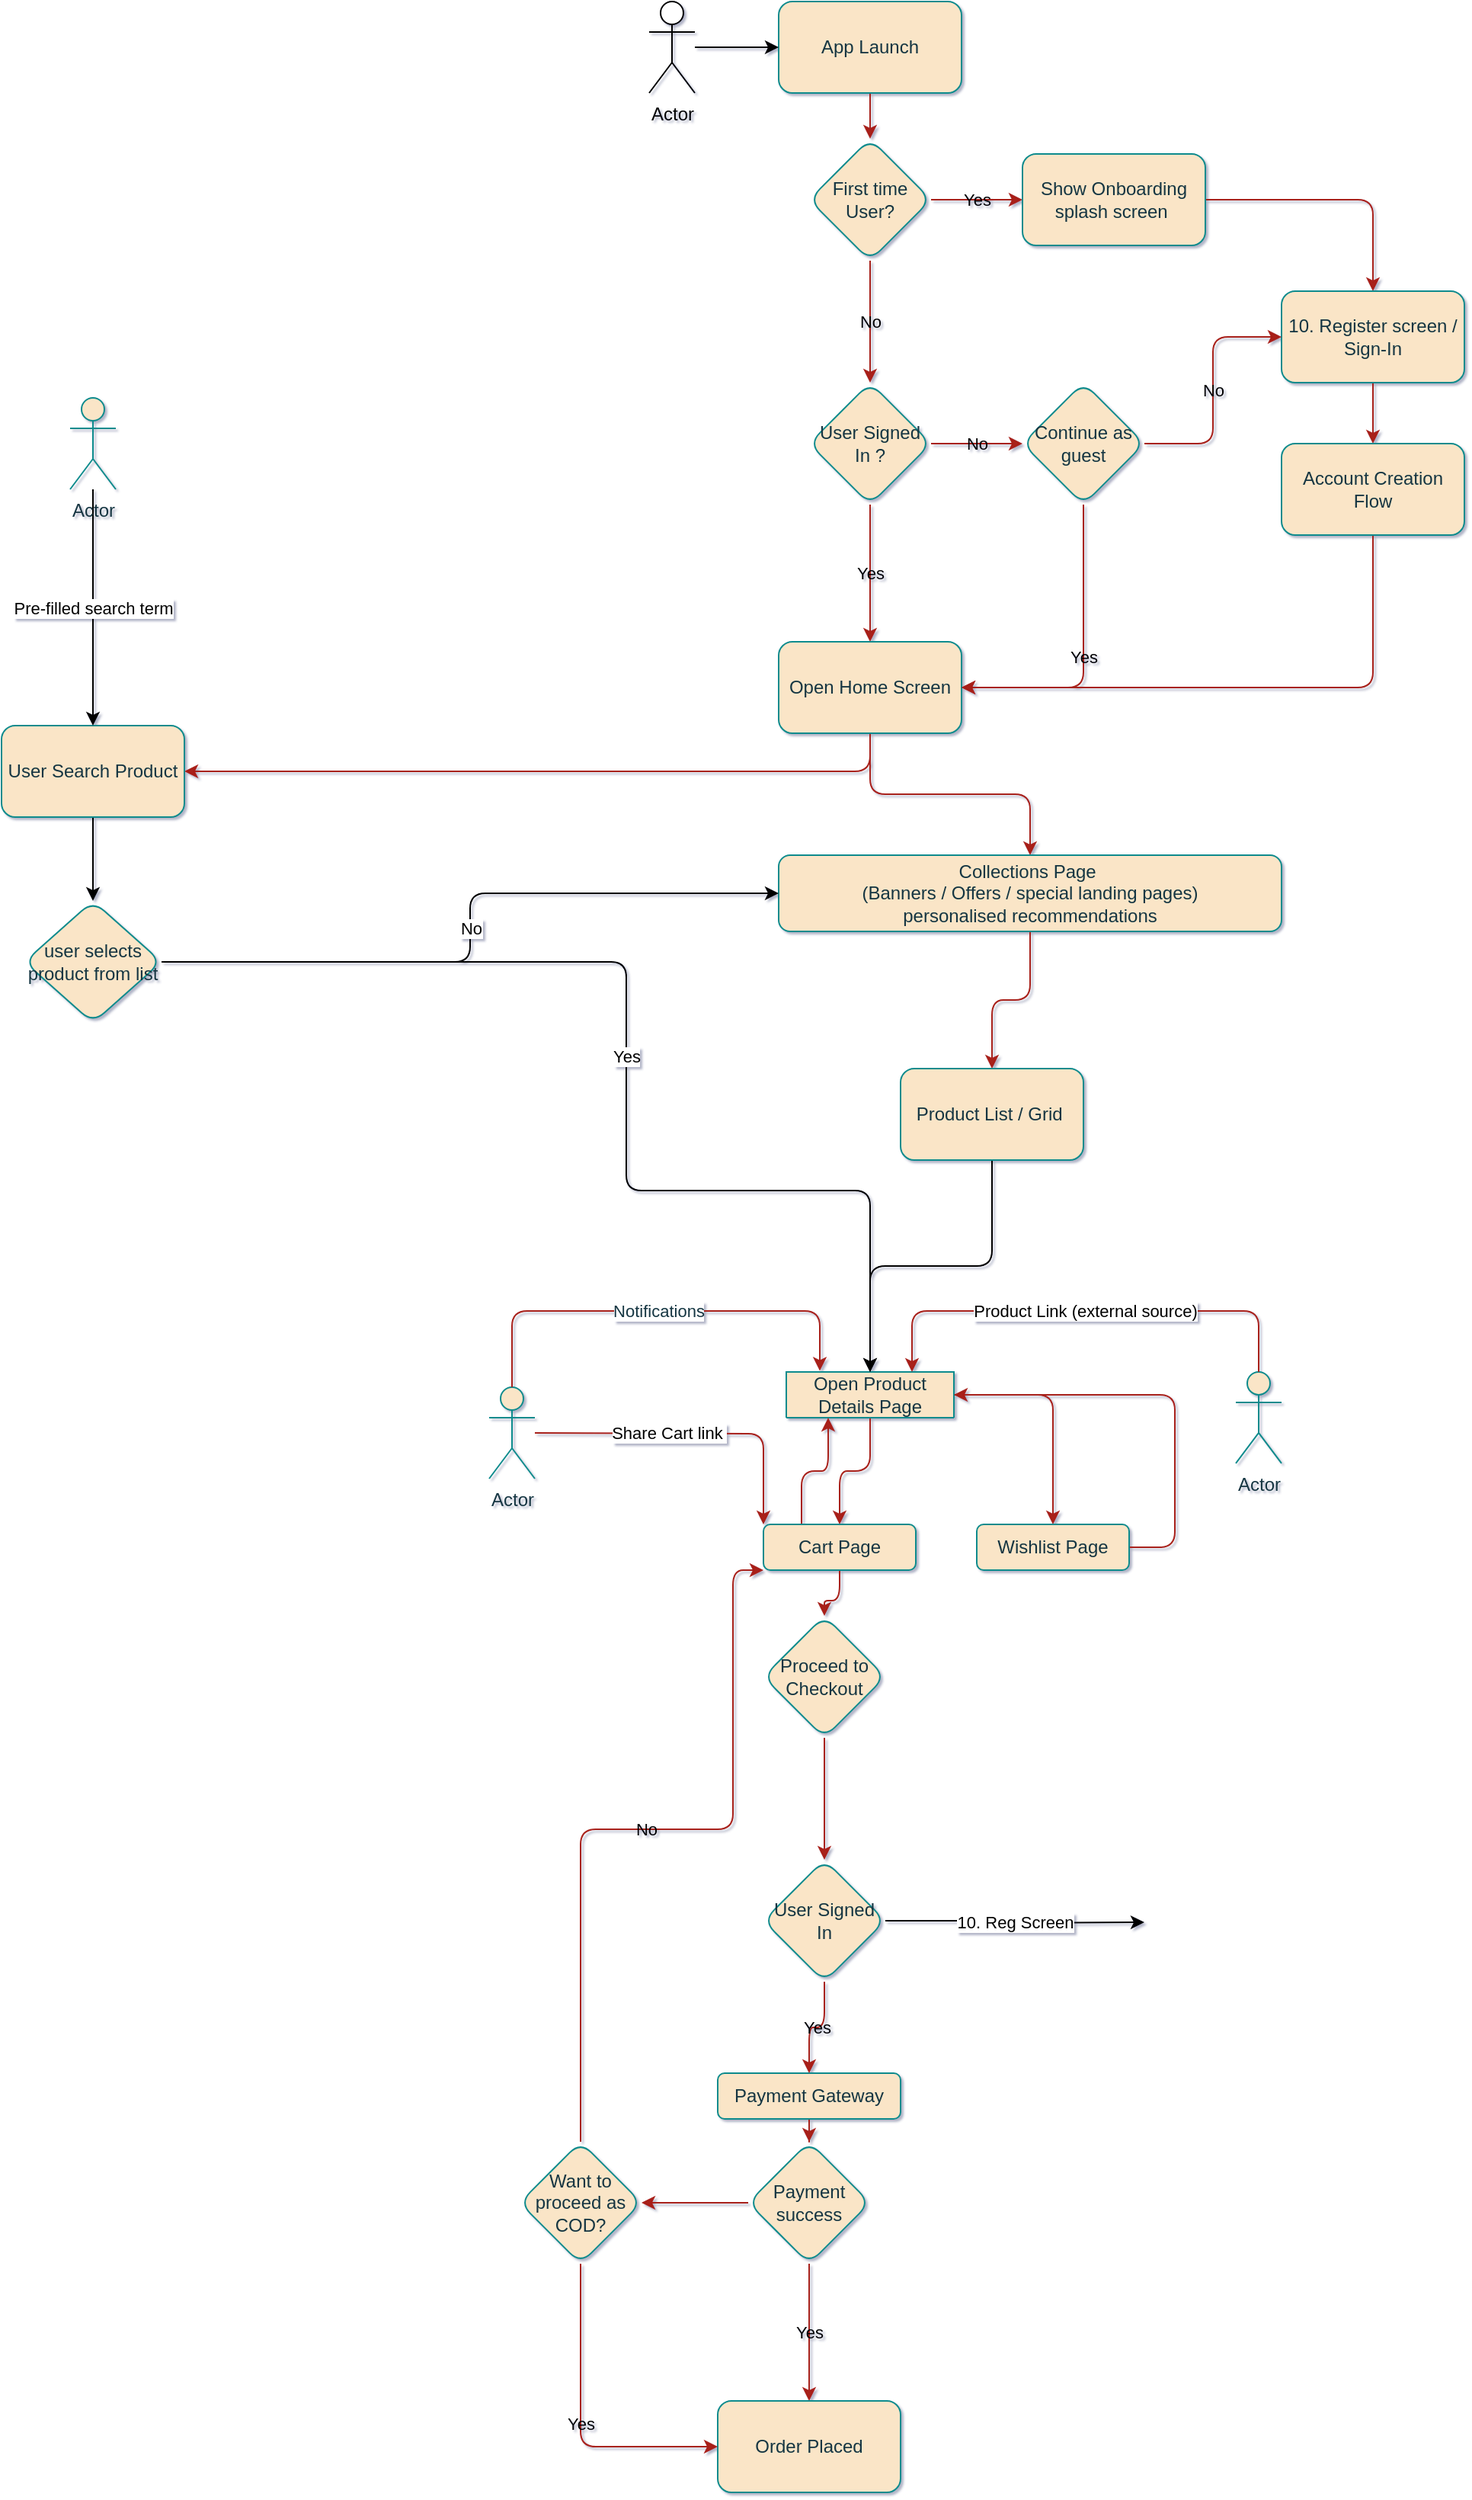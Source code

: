 <mxfile version="26.2.5" pages="2">
  <diagram name="Customer Experience Flow" id="9g3b7g8T8bf7-M8XHFPc">
    <mxGraphModel dx="2486" dy="752" grid="1" gridSize="10" guides="1" tooltips="1" connect="1" arrows="1" fold="1" page="1" pageScale="1" pageWidth="827" pageHeight="1169" background="none" math="0" shadow="1">
      <root>
        <mxCell id="0" />
        <mxCell id="1" parent="0" />
        <mxCell id="pwAhBjS30zTLEMDWYvbB-5" value="" style="edgeStyle=orthogonalEdgeStyle;rounded=1;orthogonalLoop=1;jettySize=auto;html=1;labelBackgroundColor=none;strokeColor=#A8201A;fontColor=default;shadow=0;backgroundOutline=0;" parent="1" source="pwAhBjS30zTLEMDWYvbB-2" target="pwAhBjS30zTLEMDWYvbB-4" edge="1">
          <mxGeometry relative="1" as="geometry" />
        </mxCell>
        <mxCell id="pwAhBjS30zTLEMDWYvbB-2" value="App Launch" style="rounded=1;whiteSpace=wrap;html=1;labelBackgroundColor=none;fillColor=#FAE5C7;strokeColor=#0F8B8D;fontColor=#143642;shadow=0;backgroundOutline=0;" parent="1" vertex="1">
          <mxGeometry x="200" y="50" width="120" height="60" as="geometry" />
        </mxCell>
        <mxCell id="pwAhBjS30zTLEMDWYvbB-7" value="Yes" style="edgeStyle=orthogonalEdgeStyle;rounded=1;orthogonalLoop=1;jettySize=auto;html=1;labelBackgroundColor=none;strokeColor=#A8201A;fontColor=default;shadow=0;backgroundOutline=0;" parent="1" source="pwAhBjS30zTLEMDWYvbB-4" target="pwAhBjS30zTLEMDWYvbB-6" edge="1">
          <mxGeometry relative="1" as="geometry" />
        </mxCell>
        <mxCell id="pwAhBjS30zTLEMDWYvbB-16" value="No" style="edgeStyle=orthogonalEdgeStyle;rounded=1;orthogonalLoop=1;jettySize=auto;html=1;entryX=0.5;entryY=0;entryDx=0;entryDy=0;labelBackgroundColor=none;strokeColor=#A8201A;fontColor=default;shadow=0;backgroundOutline=0;" parent="1" source="pwAhBjS30zTLEMDWYvbB-4" target="pwAhBjS30zTLEMDWYvbB-15" edge="1">
          <mxGeometry relative="1" as="geometry" />
        </mxCell>
        <mxCell id="pwAhBjS30zTLEMDWYvbB-4" value="First time User?" style="rhombus;whiteSpace=wrap;html=1;rounded=1;labelBackgroundColor=none;fillColor=#FAE5C7;strokeColor=#0F8B8D;fontColor=#143642;shadow=0;backgroundOutline=0;" parent="1" vertex="1">
          <mxGeometry x="220" y="140" width="80" height="80" as="geometry" />
        </mxCell>
        <mxCell id="pwAhBjS30zTLEMDWYvbB-9" value="" style="edgeStyle=orthogonalEdgeStyle;rounded=1;orthogonalLoop=1;jettySize=auto;html=1;labelBackgroundColor=none;strokeColor=#A8201A;fontColor=default;shadow=0;backgroundOutline=0;" parent="1" source="pwAhBjS30zTLEMDWYvbB-6" target="pwAhBjS30zTLEMDWYvbB-8" edge="1">
          <mxGeometry relative="1" as="geometry" />
        </mxCell>
        <mxCell id="pwAhBjS30zTLEMDWYvbB-6" value="Show Onboarding splash screen&amp;nbsp;" style="whiteSpace=wrap;html=1;rounded=1;labelBackgroundColor=none;fillColor=#FAE5C7;strokeColor=#0F8B8D;fontColor=#143642;shadow=0;backgroundOutline=0;" parent="1" vertex="1">
          <mxGeometry x="360" y="150" width="120" height="60" as="geometry" />
        </mxCell>
        <mxCell id="pwAhBjS30zTLEMDWYvbB-23" style="edgeStyle=orthogonalEdgeStyle;rounded=1;orthogonalLoop=1;jettySize=auto;html=1;labelBackgroundColor=none;strokeColor=#A8201A;fontColor=default;shadow=0;backgroundOutline=0;" parent="1" source="pwAhBjS30zTLEMDWYvbB-8" target="pwAhBjS30zTLEMDWYvbB-20" edge="1">
          <mxGeometry relative="1" as="geometry" />
        </mxCell>
        <mxCell id="pwAhBjS30zTLEMDWYvbB-8" value="10. Register screen / Sign-In" style="whiteSpace=wrap;html=1;rounded=1;labelBackgroundColor=none;fillColor=#FAE5C7;strokeColor=#0F8B8D;fontColor=#143642;shadow=0;backgroundOutline=0;" parent="1" vertex="1">
          <mxGeometry x="530" y="240" width="120" height="60" as="geometry" />
        </mxCell>
        <mxCell id="pwAhBjS30zTLEMDWYvbB-18" value="Yes" style="edgeStyle=orthogonalEdgeStyle;rounded=1;orthogonalLoop=1;jettySize=auto;html=1;labelBackgroundColor=none;strokeColor=#A8201A;fontColor=default;shadow=0;backgroundOutline=0;" parent="1" source="pwAhBjS30zTLEMDWYvbB-15" target="pwAhBjS30zTLEMDWYvbB-17" edge="1">
          <mxGeometry relative="1" as="geometry" />
        </mxCell>
        <mxCell id="pwAhBjS30zTLEMDWYvbB-73" value="No" style="edgeStyle=orthogonalEdgeStyle;rounded=1;orthogonalLoop=1;jettySize=auto;html=1;labelBackgroundColor=none;strokeColor=#A8201A;fontColor=default;shadow=0;backgroundOutline=0;" parent="1" source="pwAhBjS30zTLEMDWYvbB-15" target="pwAhBjS30zTLEMDWYvbB-72" edge="1">
          <mxGeometry relative="1" as="geometry" />
        </mxCell>
        <mxCell id="pwAhBjS30zTLEMDWYvbB-15" value="User Signed In ?" style="rhombus;whiteSpace=wrap;html=1;rounded=1;labelBackgroundColor=none;fillColor=#FAE5C7;strokeColor=#0F8B8D;fontColor=#143642;shadow=0;backgroundOutline=0;" parent="1" vertex="1">
          <mxGeometry x="220" y="300" width="80" height="80" as="geometry" />
        </mxCell>
        <mxCell id="pwAhBjS30zTLEMDWYvbB-27" value="" style="edgeStyle=orthogonalEdgeStyle;rounded=1;orthogonalLoop=1;jettySize=auto;html=1;exitX=0.5;exitY=1;exitDx=0;exitDy=0;labelBackgroundColor=none;strokeColor=#A8201A;fontColor=default;shadow=0;backgroundOutline=0;" parent="1" source="pwAhBjS30zTLEMDWYvbB-17" target="pwAhBjS30zTLEMDWYvbB-26" edge="1">
          <mxGeometry relative="1" as="geometry" />
        </mxCell>
        <mxCell id="pwAhBjS30zTLEMDWYvbB-29" value="" style="edgeStyle=orthogonalEdgeStyle;rounded=1;orthogonalLoop=1;jettySize=auto;html=1;labelBackgroundColor=none;strokeColor=#A8201A;fontColor=default;shadow=0;backgroundOutline=0;" parent="1" source="pwAhBjS30zTLEMDWYvbB-17" target="pwAhBjS30zTLEMDWYvbB-28" edge="1">
          <mxGeometry relative="1" as="geometry" />
        </mxCell>
        <mxCell id="pwAhBjS30zTLEMDWYvbB-17" value="Open Home Screen" style="rounded=1;whiteSpace=wrap;html=1;labelBackgroundColor=none;fillColor=#FAE5C7;strokeColor=#0F8B8D;fontColor=#143642;shadow=0;backgroundOutline=0;" parent="1" vertex="1">
          <mxGeometry x="200" y="470" width="120" height="60" as="geometry" />
        </mxCell>
        <mxCell id="pwAhBjS30zTLEMDWYvbB-22" value="" style="edgeStyle=orthogonalEdgeStyle;rounded=1;orthogonalLoop=1;jettySize=auto;html=1;entryX=1;entryY=0.5;entryDx=0;entryDy=0;exitX=0.5;exitY=1;exitDx=0;exitDy=0;labelBackgroundColor=none;strokeColor=#A8201A;fontColor=default;shadow=0;backgroundOutline=0;" parent="1" source="pwAhBjS30zTLEMDWYvbB-20" target="pwAhBjS30zTLEMDWYvbB-17" edge="1">
          <mxGeometry relative="1" as="geometry">
            <Array as="points">
              <mxPoint x="590" y="500" />
            </Array>
          </mxGeometry>
        </mxCell>
        <mxCell id="pwAhBjS30zTLEMDWYvbB-20" value="Account Creation Flow" style="whiteSpace=wrap;html=1;rounded=1;labelBackgroundColor=none;fillColor=#FAE5C7;strokeColor=#0F8B8D;fontColor=#143642;shadow=0;backgroundOutline=0;" parent="1" vertex="1">
          <mxGeometry x="530" y="340" width="120" height="60" as="geometry" />
        </mxCell>
        <mxCell id="xbocJkPdie3QbR9lWiXt-19" value="" style="edgeStyle=orthogonalEdgeStyle;rounded=1;orthogonalLoop=1;jettySize=auto;html=1;" parent="1" source="pwAhBjS30zTLEMDWYvbB-26" target="xbocJkPdie3QbR9lWiXt-18" edge="1">
          <mxGeometry relative="1" as="geometry" />
        </mxCell>
        <mxCell id="pwAhBjS30zTLEMDWYvbB-26" value="User Search Product" style="whiteSpace=wrap;html=1;rounded=1;labelBackgroundColor=none;fillColor=#FAE5C7;strokeColor=#0F8B8D;fontColor=#143642;shadow=0;backgroundOutline=0;" parent="1" vertex="1">
          <mxGeometry x="-310" y="525" width="120" height="60" as="geometry" />
        </mxCell>
        <mxCell id="pwAhBjS30zTLEMDWYvbB-40" style="edgeStyle=orthogonalEdgeStyle;rounded=1;orthogonalLoop=1;jettySize=auto;html=1;labelBackgroundColor=none;strokeColor=#A8201A;fontColor=default;shadow=0;backgroundOutline=0;" parent="1" source="pwAhBjS30zTLEMDWYvbB-28" target="xbocJkPdie3QbR9lWiXt-16" edge="1">
          <mxGeometry relative="1" as="geometry">
            <mxPoint x="260" y="730.0" as="targetPoint" />
          </mxGeometry>
        </mxCell>
        <mxCell id="pwAhBjS30zTLEMDWYvbB-28" value="Collections Page&amp;nbsp;&lt;div&gt;&lt;span style=&quot;background-color: transparent; color: light-dark(rgb(20, 54, 66), rgb(173, 202, 213));&quot;&gt;(Banners / Offers / special landing pages)&lt;/span&gt;&lt;/div&gt;&lt;div&gt;&lt;span style=&quot;background-color: transparent; color: light-dark(rgb(20, 54, 66), rgb(173, 202, 213));&quot;&gt;personalised recommendations&lt;/span&gt;&lt;/div&gt;" style="whiteSpace=wrap;html=1;rounded=1;labelBackgroundColor=none;fillColor=#FAE5C7;strokeColor=#0F8B8D;fontColor=#143642;shadow=0;backgroundOutline=0;" parent="1" vertex="1">
          <mxGeometry x="200" y="610" width="330" height="50" as="geometry" />
        </mxCell>
        <mxCell id="pwAhBjS30zTLEMDWYvbB-53" value="" style="edgeStyle=orthogonalEdgeStyle;rounded=1;orthogonalLoop=1;jettySize=auto;html=1;labelBackgroundColor=none;strokeColor=#A8201A;fontColor=default;shadow=0;backgroundOutline=0;" parent="1" source="pwAhBjS30zTLEMDWYvbB-41" target="pwAhBjS30zTLEMDWYvbB-52" edge="1">
          <mxGeometry relative="1" as="geometry" />
        </mxCell>
        <mxCell id="pwAhBjS30zTLEMDWYvbB-55" value="" style="edgeStyle=orthogonalEdgeStyle;rounded=1;orthogonalLoop=1;jettySize=auto;html=1;labelBackgroundColor=none;strokeColor=#A8201A;fontColor=default;shadow=0;backgroundOutline=0;" parent="1" source="pwAhBjS30zTLEMDWYvbB-41" target="pwAhBjS30zTLEMDWYvbB-54" edge="1">
          <mxGeometry relative="1" as="geometry" />
        </mxCell>
        <mxCell id="pwAhBjS30zTLEMDWYvbB-41" value="Open Product Details Page" style="swimlane;fontStyle=0;childLayout=stackLayout;horizontal=1;startSize=30;horizontalStack=0;resizeParent=1;resizeParentMax=0;resizeLast=0;collapsible=1;marginBottom=0;whiteSpace=wrap;html=1;labelBackgroundColor=none;fillColor=#FAE5C7;strokeColor=#0F8B8D;fontColor=#143642;rounded=1;shadow=0;backgroundOutline=0;" parent="1" vertex="1" collapsed="1">
          <mxGeometry x="205" y="949" width="110" height="30" as="geometry">
            <mxRectangle x="205" y="770" width="140" height="210" as="alternateBounds" />
          </mxGeometry>
        </mxCell>
        <mxCell id="pwAhBjS30zTLEMDWYvbB-42" value="Title" style="text;strokeColor=none;fillColor=none;align=left;verticalAlign=middle;spacingLeft=4;spacingRight=4;overflow=hidden;points=[[0,0.5],[1,0.5]];portConstraint=eastwest;rotatable=0;whiteSpace=wrap;html=1;labelBackgroundColor=none;fontColor=#143642;rounded=1;" parent="pwAhBjS30zTLEMDWYvbB-41" vertex="1">
          <mxGeometry y="30" width="140" height="30" as="geometry" />
        </mxCell>
        <mxCell id="pwAhBjS30zTLEMDWYvbB-43" value="Description" style="text;strokeColor=none;fillColor=none;align=left;verticalAlign=middle;spacingLeft=4;spacingRight=4;overflow=hidden;points=[[0,0.5],[1,0.5]];portConstraint=eastwest;rotatable=0;whiteSpace=wrap;html=1;labelBackgroundColor=none;fontColor=#143642;rounded=1;" parent="pwAhBjS30zTLEMDWYvbB-41" vertex="1">
          <mxGeometry y="60" width="140" height="30" as="geometry" />
        </mxCell>
        <mxCell id="pwAhBjS30zTLEMDWYvbB-44" value="Price" style="text;strokeColor=none;fillColor=none;align=left;verticalAlign=middle;spacingLeft=4;spacingRight=4;overflow=hidden;points=[[0,0.5],[1,0.5]];portConstraint=eastwest;rotatable=0;whiteSpace=wrap;html=1;labelBackgroundColor=none;fontColor=#143642;rounded=1;" parent="pwAhBjS30zTLEMDWYvbB-41" vertex="1">
          <mxGeometry y="90" width="140" height="30" as="geometry" />
        </mxCell>
        <mxCell id="pwAhBjS30zTLEMDWYvbB-51" value="Add to Cart" style="text;strokeColor=none;fillColor=none;align=left;verticalAlign=middle;spacingLeft=4;spacingRight=4;overflow=hidden;points=[[0,0.5],[1,0.5]];portConstraint=eastwest;rotatable=0;whiteSpace=wrap;html=1;labelBackgroundColor=none;fontColor=#143642;rounded=1;" parent="pwAhBjS30zTLEMDWYvbB-41" vertex="1">
          <mxGeometry y="120" width="140" height="30" as="geometry" />
        </mxCell>
        <mxCell id="pwAhBjS30zTLEMDWYvbB-50" value="Buy Now" style="text;strokeColor=none;fillColor=none;align=left;verticalAlign=middle;spacingLeft=4;spacingRight=4;overflow=hidden;points=[[0,0.5],[1,0.5]];portConstraint=eastwest;rotatable=0;whiteSpace=wrap;html=1;labelBackgroundColor=none;fontColor=#143642;rounded=1;" parent="pwAhBjS30zTLEMDWYvbB-41" vertex="1">
          <mxGeometry y="150" width="140" height="30" as="geometry" />
        </mxCell>
        <mxCell id="pwAhBjS30zTLEMDWYvbB-49" value="Similar Products" style="text;strokeColor=none;fillColor=none;align=left;verticalAlign=middle;spacingLeft=4;spacingRight=4;overflow=hidden;points=[[0,0.5],[1,0.5]];portConstraint=eastwest;rotatable=0;whiteSpace=wrap;html=1;labelBackgroundColor=none;fontColor=#143642;rounded=1;" parent="pwAhBjS30zTLEMDWYvbB-41" vertex="1">
          <mxGeometry y="180" width="140" height="30" as="geometry" />
        </mxCell>
        <mxCell id="pwAhBjS30zTLEMDWYvbB-57" value="" style="edgeStyle=orthogonalEdgeStyle;rounded=1;orthogonalLoop=1;jettySize=auto;html=1;labelBackgroundColor=none;strokeColor=#A8201A;fontColor=default;shadow=0;backgroundOutline=0;" parent="1" source="pwAhBjS30zTLEMDWYvbB-52" target="pwAhBjS30zTLEMDWYvbB-56" edge="1">
          <mxGeometry relative="1" as="geometry" />
        </mxCell>
        <mxCell id="xbocJkPdie3QbR9lWiXt-6" style="edgeStyle=orthogonalEdgeStyle;rounded=1;orthogonalLoop=1;jettySize=auto;html=1;exitX=0.25;exitY=0;exitDx=0;exitDy=0;entryX=0.25;entryY=1;entryDx=0;entryDy=0;strokeColor=#A8201A;fontColor=#143642;fillColor=#FAE5C7;shadow=0;backgroundOutline=0;" parent="1" source="pwAhBjS30zTLEMDWYvbB-52" target="pwAhBjS30zTLEMDWYvbB-41" edge="1">
          <mxGeometry relative="1" as="geometry" />
        </mxCell>
        <mxCell id="pwAhBjS30zTLEMDWYvbB-52" value="Cart Page" style="whiteSpace=wrap;html=1;fontStyle=0;startSize=30;labelBackgroundColor=none;fillColor=#FAE5C7;strokeColor=#0F8B8D;fontColor=#143642;rounded=1;shadow=0;backgroundOutline=0;" parent="1" vertex="1">
          <mxGeometry x="190" y="1049" width="100" height="30" as="geometry" />
        </mxCell>
        <mxCell id="xbocJkPdie3QbR9lWiXt-5" style="edgeStyle=orthogonalEdgeStyle;rounded=1;orthogonalLoop=1;jettySize=auto;html=1;entryX=1;entryY=0.5;entryDx=0;entryDy=0;strokeColor=#A8201A;fontColor=#143642;fillColor=#FAE5C7;shadow=0;backgroundOutline=0;" parent="1" source="pwAhBjS30zTLEMDWYvbB-54" target="pwAhBjS30zTLEMDWYvbB-41" edge="1">
          <mxGeometry relative="1" as="geometry">
            <Array as="points">
              <mxPoint x="460" y="1064" />
              <mxPoint x="460" y="964" />
            </Array>
          </mxGeometry>
        </mxCell>
        <mxCell id="pwAhBjS30zTLEMDWYvbB-54" value="Wishlist Page" style="whiteSpace=wrap;html=1;fontStyle=0;startSize=30;labelBackgroundColor=none;fillColor=#FAE5C7;strokeColor=#0F8B8D;fontColor=#143642;rounded=1;shadow=0;backgroundOutline=0;" parent="1" vertex="1">
          <mxGeometry x="330" y="1049" width="100" height="30" as="geometry" />
        </mxCell>
        <mxCell id="pwAhBjS30zTLEMDWYvbB-77" value="" style="edgeStyle=orthogonalEdgeStyle;rounded=1;orthogonalLoop=1;jettySize=auto;html=1;labelBackgroundColor=none;strokeColor=#A8201A;fontColor=default;shadow=0;backgroundOutline=0;" parent="1" source="pwAhBjS30zTLEMDWYvbB-56" target="pwAhBjS30zTLEMDWYvbB-76" edge="1">
          <mxGeometry relative="1" as="geometry" />
        </mxCell>
        <mxCell id="pwAhBjS30zTLEMDWYvbB-56" value="Proceed to Checkout" style="rhombus;whiteSpace=wrap;html=1;fontStyle=0;startSize=30;labelBackgroundColor=none;fillColor=#FAE5C7;strokeColor=#0F8B8D;fontColor=#143642;rounded=1;shadow=0;backgroundOutline=0;" parent="1" vertex="1">
          <mxGeometry x="190" y="1109" width="80" height="80" as="geometry" />
        </mxCell>
        <mxCell id="pwAhBjS30zTLEMDWYvbB-65" value="" style="edgeStyle=orthogonalEdgeStyle;rounded=1;orthogonalLoop=1;jettySize=auto;html=1;labelBackgroundColor=none;strokeColor=#A8201A;fontColor=default;shadow=0;backgroundOutline=0;" parent="1" source="pwAhBjS30zTLEMDWYvbB-60" target="pwAhBjS30zTLEMDWYvbB-64" edge="1">
          <mxGeometry relative="1" as="geometry" />
        </mxCell>
        <mxCell id="pwAhBjS30zTLEMDWYvbB-60" value="Payment Gateway" style="whiteSpace=wrap;html=1;fontStyle=0;startSize=30;labelBackgroundColor=none;fillColor=#FAE5C7;strokeColor=#0F8B8D;fontColor=#143642;rounded=1;shadow=0;backgroundOutline=0;" parent="1" vertex="1">
          <mxGeometry x="160" y="1409" width="120" height="30" as="geometry" />
        </mxCell>
        <mxCell id="pwAhBjS30zTLEMDWYvbB-67" value="Yes" style="edgeStyle=orthogonalEdgeStyle;rounded=1;orthogonalLoop=1;jettySize=auto;html=1;labelBackgroundColor=none;strokeColor=#A8201A;fontColor=default;shadow=0;backgroundOutline=0;" parent="1" source="pwAhBjS30zTLEMDWYvbB-64" target="pwAhBjS30zTLEMDWYvbB-66" edge="1">
          <mxGeometry relative="1" as="geometry" />
        </mxCell>
        <mxCell id="pwAhBjS30zTLEMDWYvbB-69" value="" style="edgeStyle=orthogonalEdgeStyle;rounded=1;orthogonalLoop=1;jettySize=auto;html=1;labelBackgroundColor=none;strokeColor=#A8201A;fontColor=default;shadow=0;backgroundOutline=0;" parent="1" source="pwAhBjS30zTLEMDWYvbB-64" target="pwAhBjS30zTLEMDWYvbB-68" edge="1">
          <mxGeometry relative="1" as="geometry" />
        </mxCell>
        <mxCell id="pwAhBjS30zTLEMDWYvbB-64" value="Payment success" style="rhombus;whiteSpace=wrap;html=1;fontStyle=0;startSize=30;labelBackgroundColor=none;fillColor=#FAE5C7;strokeColor=#0F8B8D;fontColor=#143642;rounded=1;shadow=0;backgroundOutline=0;" parent="1" vertex="1">
          <mxGeometry x="180" y="1454" width="80" height="80" as="geometry" />
        </mxCell>
        <mxCell id="pwAhBjS30zTLEMDWYvbB-66" value="Order Placed" style="rounded=1;whiteSpace=wrap;html=1;fontStyle=0;startSize=30;labelBackgroundColor=none;fillColor=#FAE5C7;strokeColor=#0F8B8D;fontColor=#143642;shadow=0;backgroundOutline=0;" parent="1" vertex="1">
          <mxGeometry x="160" y="1624" width="120" height="60" as="geometry" />
        </mxCell>
        <mxCell id="pwAhBjS30zTLEMDWYvbB-70" value="Yes" style="edgeStyle=orthogonalEdgeStyle;rounded=1;orthogonalLoop=1;jettySize=auto;html=1;entryX=0;entryY=0.5;entryDx=0;entryDy=0;exitX=0.5;exitY=1;exitDx=0;exitDy=0;labelBackgroundColor=none;strokeColor=#A8201A;fontColor=default;shadow=0;backgroundOutline=0;" parent="1" source="pwAhBjS30zTLEMDWYvbB-68" target="pwAhBjS30zTLEMDWYvbB-66" edge="1">
          <mxGeometry relative="1" as="geometry">
            <Array as="points">
              <mxPoint x="70" y="1654" />
            </Array>
          </mxGeometry>
        </mxCell>
        <mxCell id="pwAhBjS30zTLEMDWYvbB-71" value="No" style="edgeStyle=orthogonalEdgeStyle;rounded=1;orthogonalLoop=1;jettySize=auto;html=1;labelBackgroundColor=none;strokeColor=#A8201A;fontColor=default;entryX=0;entryY=1;entryDx=0;entryDy=0;shadow=0;backgroundOutline=0;" parent="1" source="pwAhBjS30zTLEMDWYvbB-68" target="pwAhBjS30zTLEMDWYvbB-52" edge="1">
          <mxGeometry relative="1" as="geometry">
            <Array as="points">
              <mxPoint x="70" y="1249" />
              <mxPoint x="170" y="1249" />
            </Array>
            <mxPoint x="160" y="1064" as="targetPoint" />
          </mxGeometry>
        </mxCell>
        <mxCell id="pwAhBjS30zTLEMDWYvbB-68" value="Want to proceed as COD?" style="rhombus;whiteSpace=wrap;html=1;fontStyle=0;startSize=30;labelBackgroundColor=none;fillColor=#FAE5C7;strokeColor=#0F8B8D;fontColor=#143642;rounded=1;shadow=0;backgroundOutline=0;" parent="1" vertex="1">
          <mxGeometry x="30" y="1454" width="80" height="80" as="geometry" />
        </mxCell>
        <mxCell id="pwAhBjS30zTLEMDWYvbB-74" value="No" style="edgeStyle=orthogonalEdgeStyle;rounded=1;orthogonalLoop=1;jettySize=auto;html=1;entryX=0;entryY=0.5;entryDx=0;entryDy=0;labelBackgroundColor=none;strokeColor=#A8201A;fontColor=default;shadow=0;backgroundOutline=0;" parent="1" source="pwAhBjS30zTLEMDWYvbB-72" target="pwAhBjS30zTLEMDWYvbB-8" edge="1">
          <mxGeometry relative="1" as="geometry" />
        </mxCell>
        <mxCell id="pwAhBjS30zTLEMDWYvbB-75" value="Yes" style="edgeStyle=orthogonalEdgeStyle;rounded=1;orthogonalLoop=1;jettySize=auto;html=1;entryX=1;entryY=0.5;entryDx=0;entryDy=0;exitX=0.5;exitY=1;exitDx=0;exitDy=0;labelBackgroundColor=none;strokeColor=#A8201A;fontColor=default;shadow=0;backgroundOutline=0;" parent="1" source="pwAhBjS30zTLEMDWYvbB-72" target="pwAhBjS30zTLEMDWYvbB-17" edge="1">
          <mxGeometry relative="1" as="geometry" />
        </mxCell>
        <mxCell id="pwAhBjS30zTLEMDWYvbB-72" value="Continue as guest" style="rhombus;whiteSpace=wrap;html=1;rounded=1;labelBackgroundColor=none;fillColor=#FAE5C7;strokeColor=#0F8B8D;fontColor=#143642;shadow=0;backgroundOutline=0;" parent="1" vertex="1">
          <mxGeometry x="360" y="300" width="80" height="80" as="geometry" />
        </mxCell>
        <mxCell id="pwAhBjS30zTLEMDWYvbB-79" value="Yes" style="edgeStyle=orthogonalEdgeStyle;rounded=1;orthogonalLoop=1;jettySize=auto;html=1;entryX=0.5;entryY=0;entryDx=0;entryDy=0;labelBackgroundColor=none;strokeColor=#A8201A;fontColor=default;shadow=0;backgroundOutline=0;" parent="1" source="pwAhBjS30zTLEMDWYvbB-76" target="pwAhBjS30zTLEMDWYvbB-60" edge="1">
          <mxGeometry relative="1" as="geometry" />
        </mxCell>
        <mxCell id="W4F8q0zACmeG0Q7IX2Cj-1" value="10. Reg Screen" style="edgeStyle=orthogonalEdgeStyle;rounded=0;orthogonalLoop=1;jettySize=auto;html=1;" parent="1" source="pwAhBjS30zTLEMDWYvbB-76" edge="1">
          <mxGeometry relative="1" as="geometry">
            <mxPoint x="440" y="1310" as="targetPoint" />
          </mxGeometry>
        </mxCell>
        <mxCell id="pwAhBjS30zTLEMDWYvbB-76" value="User Signed In" style="rhombus;whiteSpace=wrap;html=1;fontStyle=0;startSize=30;labelBackgroundColor=none;fillColor=#FAE5C7;strokeColor=#0F8B8D;fontColor=#143642;rounded=1;shadow=0;backgroundOutline=0;" parent="1" vertex="1">
          <mxGeometry x="190" y="1269" width="80" height="80" as="geometry" />
        </mxCell>
        <mxCell id="xbocJkPdie3QbR9lWiXt-2" value="&lt;span&gt;Share Cart link&amp;nbsp;&lt;/span&gt;" style="edgeStyle=orthogonalEdgeStyle;rounded=1;orthogonalLoop=1;jettySize=auto;html=1;entryX=0;entryY=0;entryDx=0;entryDy=0;labelBackgroundColor=default;strokeColor=#A8201A;fontColor=default;shadow=0;backgroundOutline=0;" parent="1" target="pwAhBjS30zTLEMDWYvbB-52" edge="1">
          <mxGeometry x="-0.156" relative="1" as="geometry">
            <mxPoint x="40" y="989.037" as="sourcePoint" />
            <mxPoint as="offset" />
          </mxGeometry>
        </mxCell>
        <mxCell id="xbocJkPdie3QbR9lWiXt-7" value="Actor" style="shape=umlActor;verticalLabelPosition=bottom;verticalAlign=top;html=1;outlineConnect=0;labelBackgroundColor=none;fillColor=#FAE5C7;strokeColor=#0F8B8D;fontColor=#143642;rounded=1;shadow=0;backgroundOutline=0;" parent="1" vertex="1">
          <mxGeometry x="500" y="948.98" width="30" height="60" as="geometry" />
        </mxCell>
        <mxCell id="xbocJkPdie3QbR9lWiXt-8" value="Product Link (external source)" style="edgeStyle=orthogonalEdgeStyle;rounded=1;orthogonalLoop=1;jettySize=auto;html=1;entryX=0.75;entryY=0;entryDx=0;entryDy=0;labelBackgroundColor=default;strokeColor=#A8201A;fontColor=default;shadow=0;backgroundOutline=0;" parent="1" source="xbocJkPdie3QbR9lWiXt-7" target="pwAhBjS30zTLEMDWYvbB-41" edge="1">
          <mxGeometry relative="1" as="geometry">
            <mxPoint x="750" y="938.98" as="targetPoint" />
            <Array as="points">
              <mxPoint x="515" y="909" />
              <mxPoint x="287" y="909" />
            </Array>
          </mxGeometry>
        </mxCell>
        <mxCell id="xbocJkPdie3QbR9lWiXt-9" value="Actor" style="shape=umlActor;verticalLabelPosition=bottom;verticalAlign=top;html=1;outlineConnect=0;labelBackgroundColor=none;fillColor=#FAE5C7;strokeColor=#0F8B8D;fontColor=#143642;rounded=1;shadow=0;backgroundOutline=0;" parent="1" vertex="1">
          <mxGeometry x="10" y="959" width="30" height="60" as="geometry" />
        </mxCell>
        <mxCell id="xbocJkPdie3QbR9lWiXt-10" value="Notifications" style="edgeStyle=orthogonalEdgeStyle;rounded=1;orthogonalLoop=1;jettySize=auto;html=1;entryX=0.2;entryY=-0.026;entryDx=0;entryDy=0;entryPerimeter=0;strokeColor=#A8201A;fontColor=#143642;fillColor=#FAE5C7;shadow=0;backgroundOutline=0;" parent="1" source="xbocJkPdie3QbR9lWiXt-9" target="pwAhBjS30zTLEMDWYvbB-41" edge="1">
          <mxGeometry relative="1" as="geometry">
            <Array as="points">
              <mxPoint x="25" y="909" />
              <mxPoint x="227" y="909" />
            </Array>
          </mxGeometry>
        </mxCell>
        <mxCell id="xbocJkPdie3QbR9lWiXt-14" value="Pre-filled search term" style="edgeStyle=orthogonalEdgeStyle;rounded=1;orthogonalLoop=1;jettySize=auto;html=1;entryX=0.5;entryY=0;entryDx=0;entryDy=0;" parent="1" source="xbocJkPdie3QbR9lWiXt-11" target="pwAhBjS30zTLEMDWYvbB-26" edge="1">
          <mxGeometry relative="1" as="geometry">
            <Array as="points" />
            <mxPoint x="-250" y="460" as="sourcePoint" />
          </mxGeometry>
        </mxCell>
        <mxCell id="xbocJkPdie3QbR9lWiXt-11" value="Actor" style="shape=umlActor;verticalLabelPosition=bottom;verticalAlign=top;html=1;outlineConnect=0;labelBackgroundColor=none;fillColor=#FAE5C7;strokeColor=#0F8B8D;fontColor=#143642;rounded=1;shadow=0;backgroundOutline=0;" parent="1" vertex="1">
          <mxGeometry x="-265" y="310" width="30" height="60" as="geometry" />
        </mxCell>
        <mxCell id="xbocJkPdie3QbR9lWiXt-24" style="edgeStyle=orthogonalEdgeStyle;rounded=1;orthogonalLoop=1;jettySize=auto;html=1;" parent="1" source="xbocJkPdie3QbR9lWiXt-16" target="pwAhBjS30zTLEMDWYvbB-41" edge="1">
          <mxGeometry relative="1" as="geometry" />
        </mxCell>
        <mxCell id="xbocJkPdie3QbR9lWiXt-16" value="Product List / Grid&amp;nbsp;" style="whiteSpace=wrap;html=1;fillColor=#FAE5C7;strokeColor=#0F8B8D;fontColor=#143642;rounded=1;labelBackgroundColor=none;shadow=0;" parent="1" vertex="1">
          <mxGeometry x="280" y="750" width="120" height="60" as="geometry" />
        </mxCell>
        <mxCell id="xbocJkPdie3QbR9lWiXt-20" value="Yes" style="edgeStyle=orthogonalEdgeStyle;rounded=1;orthogonalLoop=1;jettySize=auto;html=1;entryX=0.5;entryY=0;entryDx=0;entryDy=0;" parent="1" source="xbocJkPdie3QbR9lWiXt-18" target="pwAhBjS30zTLEMDWYvbB-41" edge="1">
          <mxGeometry relative="1" as="geometry">
            <Array as="points">
              <mxPoint x="100" y="830" />
              <mxPoint x="260" y="830" />
            </Array>
          </mxGeometry>
        </mxCell>
        <mxCell id="xbocJkPdie3QbR9lWiXt-23" value="No" style="edgeStyle=orthogonalEdgeStyle;rounded=1;orthogonalLoop=1;jettySize=auto;html=1;entryX=0;entryY=0.5;entryDx=0;entryDy=0;" parent="1" source="xbocJkPdie3QbR9lWiXt-18" target="pwAhBjS30zTLEMDWYvbB-28" edge="1">
          <mxGeometry relative="1" as="geometry" />
        </mxCell>
        <mxCell id="xbocJkPdie3QbR9lWiXt-18" value="user selects product from list" style="rhombus;whiteSpace=wrap;html=1;fillColor=#FAE5C7;strokeColor=#0F8B8D;fontColor=#143642;rounded=1;labelBackgroundColor=none;shadow=0;" parent="1" vertex="1">
          <mxGeometry x="-295" y="640" width="90" height="80" as="geometry" />
        </mxCell>
        <mxCell id="xbocJkPdie3QbR9lWiXt-26" style="edgeStyle=orthogonalEdgeStyle;rounded=1;orthogonalLoop=1;jettySize=auto;html=1;entryX=0;entryY=0.5;entryDx=0;entryDy=0;" parent="1" source="xbocJkPdie3QbR9lWiXt-25" target="pwAhBjS30zTLEMDWYvbB-2" edge="1">
          <mxGeometry relative="1" as="geometry" />
        </mxCell>
        <mxCell id="xbocJkPdie3QbR9lWiXt-25" value="Actor" style="shape=umlActor;verticalLabelPosition=bottom;verticalAlign=top;html=1;outlineConnect=0;rounded=1;" parent="1" vertex="1">
          <mxGeometry x="115" y="50" width="30" height="60" as="geometry" />
        </mxCell>
      </root>
    </mxGraphModel>
  </diagram>
  <diagram id="WTcs9z1PNeVkiIzWI3Wz" name="Sitemap">
    <mxGraphModel dx="2334" dy="1397" grid="1" gridSize="10" guides="1" tooltips="1" connect="1" arrows="1" fold="1" page="1" pageScale="1" pageWidth="1169" pageHeight="827" math="0" shadow="0">
      <root>
        <mxCell id="0" />
        <mxCell id="1" parent="0" />
        <mxCell id="aSgvqu7_TZRY2vS9oZxg-3" value="" style="edgeStyle=orthogonalEdgeStyle;rounded=0;orthogonalLoop=1;jettySize=auto;html=1;" parent="1" source="aSgvqu7_TZRY2vS9oZxg-1" target="aSgvqu7_TZRY2vS9oZxg-2" edge="1">
          <mxGeometry relative="1" as="geometry">
            <Array as="points">
              <mxPoint x="575" y="-90" />
              <mxPoint x="575" y="-90" />
            </Array>
          </mxGeometry>
        </mxCell>
        <mxCell id="aSgvqu7_TZRY2vS9oZxg-1" value="START 1" style="rounded=1;whiteSpace=wrap;html=1;" parent="1" vertex="1">
          <mxGeometry x="515" y="-110" width="120" height="30" as="geometry" />
        </mxCell>
        <mxCell id="aSgvqu7_TZRY2vS9oZxg-74" value="" style="edgeStyle=orthogonalEdgeStyle;rounded=0;orthogonalLoop=1;jettySize=auto;html=1;" parent="1" source="aSgvqu7_TZRY2vS9oZxg-2" target="aSgvqu7_TZRY2vS9oZxg-73" edge="1">
          <mxGeometry relative="1" as="geometry" />
        </mxCell>
        <mxCell id="aSgvqu7_TZRY2vS9oZxg-76" value="" style="edgeStyle=orthogonalEdgeStyle;rounded=0;orthogonalLoop=1;jettySize=auto;html=1;" parent="1" source="aSgvqu7_TZRY2vS9oZxg-2" target="aSgvqu7_TZRY2vS9oZxg-75" edge="1">
          <mxGeometry relative="1" as="geometry" />
        </mxCell>
        <mxCell id="aSgvqu7_TZRY2vS9oZxg-78" value="" style="edgeStyle=orthogonalEdgeStyle;rounded=0;orthogonalLoop=1;jettySize=auto;html=1;fontFamily=Helvetica;fontSize=12;fontColor=default;" parent="1" source="aSgvqu7_TZRY2vS9oZxg-2" target="aSgvqu7_TZRY2vS9oZxg-77" edge="1">
          <mxGeometry relative="1" as="geometry">
            <Array as="points">
              <mxPoint x="575" />
              <mxPoint x="700" />
            </Array>
          </mxGeometry>
        </mxCell>
        <mxCell id="aSgvqu7_TZRY2vS9oZxg-2" value="1. Mobile App Launch" style="rounded=1;whiteSpace=wrap;html=1;fillColor=#d5e8d4;strokeColor=#82b366;" parent="1" vertex="1">
          <mxGeometry x="515" y="-65" width="120" height="30" as="geometry" />
        </mxCell>
        <mxCell id="aSgvqu7_TZRY2vS9oZxg-13" value="" style="edgeStyle=orthogonalEdgeStyle;rounded=0;orthogonalLoop=1;jettySize=auto;html=1;" parent="1" source="aSgvqu7_TZRY2vS9oZxg-4" target="aSgvqu7_TZRY2vS9oZxg-12" edge="1">
          <mxGeometry relative="1" as="geometry">
            <Array as="points">
              <mxPoint x="575" y="190" />
              <mxPoint x="-330" y="190" />
            </Array>
          </mxGeometry>
        </mxCell>
        <mxCell id="aSgvqu7_TZRY2vS9oZxg-15" value="" style="edgeStyle=orthogonalEdgeStyle;rounded=0;orthogonalLoop=1;jettySize=auto;html=1;" parent="1" source="aSgvqu7_TZRY2vS9oZxg-4" target="aSgvqu7_TZRY2vS9oZxg-14" edge="1">
          <mxGeometry relative="1" as="geometry" />
        </mxCell>
        <mxCell id="aSgvqu7_TZRY2vS9oZxg-17" value="" style="edgeStyle=orthogonalEdgeStyle;rounded=0;orthogonalLoop=1;jettySize=auto;html=1;" parent="1" source="aSgvqu7_TZRY2vS9oZxg-4" target="aSgvqu7_TZRY2vS9oZxg-16" edge="1">
          <mxGeometry relative="1" as="geometry" />
        </mxCell>
        <mxCell id="aSgvqu7_TZRY2vS9oZxg-19" value="" style="edgeStyle=orthogonalEdgeStyle;rounded=0;orthogonalLoop=1;jettySize=auto;html=1;" parent="1" source="aSgvqu7_TZRY2vS9oZxg-4" target="aSgvqu7_TZRY2vS9oZxg-18" edge="1">
          <mxGeometry relative="1" as="geometry" />
        </mxCell>
        <mxCell id="aSgvqu7_TZRY2vS9oZxg-21" value="" style="edgeStyle=orthogonalEdgeStyle;rounded=0;orthogonalLoop=1;jettySize=auto;html=1;" parent="1" source="aSgvqu7_TZRY2vS9oZxg-4" target="aSgvqu7_TZRY2vS9oZxg-20" edge="1">
          <mxGeometry relative="1" as="geometry" />
        </mxCell>
        <mxCell id="aSgvqu7_TZRY2vS9oZxg-23" value="" style="edgeStyle=orthogonalEdgeStyle;rounded=0;orthogonalLoop=1;jettySize=auto;html=1;exitX=0.5;exitY=1;exitDx=0;exitDy=0;" parent="1" source="aSgvqu7_TZRY2vS9oZxg-4" target="aSgvqu7_TZRY2vS9oZxg-22" edge="1">
          <mxGeometry relative="1" as="geometry" />
        </mxCell>
        <mxCell id="aSgvqu7_TZRY2vS9oZxg-26" style="edgeStyle=orthogonalEdgeStyle;rounded=0;orthogonalLoop=1;jettySize=auto;html=1;entryX=0.5;entryY=0;entryDx=0;entryDy=0;" parent="1" source="aSgvqu7_TZRY2vS9oZxg-4" target="aSgvqu7_TZRY2vS9oZxg-25" edge="1">
          <mxGeometry relative="1" as="geometry" />
        </mxCell>
        <mxCell id="aSgvqu7_TZRY2vS9oZxg-4" value="Home Page" style="rounded=1;whiteSpace=wrap;html=1;fillColor=#dae8fc;strokeColor=#6c8ebf;" parent="1" vertex="1">
          <mxGeometry x="10" y="130" width="1130" height="30" as="geometry" />
        </mxCell>
        <mxCell id="aSgvqu7_TZRY2vS9oZxg-81" value="" style="edgeStyle=orthogonalEdgeStyle;rounded=0;orthogonalLoop=1;jettySize=auto;html=1;fontFamily=Helvetica;fontSize=12;fontColor=default;entryX=0.5;entryY=0;entryDx=0;entryDy=0;" parent="1" source="aSgvqu7_TZRY2vS9oZxg-12" target="aSgvqu7_TZRY2vS9oZxg-80" edge="1">
          <mxGeometry relative="1" as="geometry">
            <Array as="points">
              <mxPoint x="-330" y="280" />
              <mxPoint x="-440" y="280" />
            </Array>
          </mxGeometry>
        </mxCell>
        <mxCell id="tnKwAbBIevU2KdjW7-Tg-2" value="" style="edgeStyle=orthogonalEdgeStyle;rounded=0;orthogonalLoop=1;jettySize=auto;html=1;" edge="1" parent="1" source="aSgvqu7_TZRY2vS9oZxg-12" target="tnKwAbBIevU2KdjW7-Tg-1">
          <mxGeometry relative="1" as="geometry" />
        </mxCell>
        <mxCell id="sxa44E7xWq9LdMFOKyHE-2" value="" style="edgeStyle=orthogonalEdgeStyle;rounded=0;orthogonalLoop=1;jettySize=auto;html=1;" edge="1" parent="1" source="aSgvqu7_TZRY2vS9oZxg-12" target="sxa44E7xWq9LdMFOKyHE-1">
          <mxGeometry relative="1" as="geometry" />
        </mxCell>
        <mxCell id="aSgvqu7_TZRY2vS9oZxg-12" value="1. Search" style="rounded=1;whiteSpace=wrap;html=1;fillColor=#d5e8d4;strokeColor=#82b366;" parent="1" vertex="1">
          <mxGeometry x="-390" y="220" width="120" height="30" as="geometry" />
        </mxCell>
        <mxCell id="aSgvqu7_TZRY2vS9oZxg-28" value="" style="edgeStyle=orthogonalEdgeStyle;rounded=0;orthogonalLoop=1;jettySize=auto;html=1;exitX=0.5;exitY=1;exitDx=0;exitDy=0;" parent="1" source="aSgvqu7_TZRY2vS9oZxg-14" target="aSgvqu7_TZRY2vS9oZxg-27" edge="1">
          <mxGeometry relative="1" as="geometry" />
        </mxCell>
        <mxCell id="aSgvqu7_TZRY2vS9oZxg-34" value="" style="edgeStyle=orthogonalEdgeStyle;rounded=0;orthogonalLoop=1;jettySize=auto;html=1;" parent="1" source="aSgvqu7_TZRY2vS9oZxg-14" target="aSgvqu7_TZRY2vS9oZxg-33" edge="1">
          <mxGeometry relative="1" as="geometry" />
        </mxCell>
        <mxCell id="aSgvqu7_TZRY2vS9oZxg-36" value="" style="edgeStyle=orthogonalEdgeStyle;rounded=0;orthogonalLoop=1;jettySize=auto;html=1;" parent="1" source="aSgvqu7_TZRY2vS9oZxg-14" target="aSgvqu7_TZRY2vS9oZxg-35" edge="1">
          <mxGeometry relative="1" as="geometry">
            <Array as="points">
              <mxPoint x="210" y="280" />
              <mxPoint x="344" y="280" />
            </Array>
          </mxGeometry>
        </mxCell>
        <mxCell id="aSgvqu7_TZRY2vS9oZxg-37" value="" style="edgeStyle=orthogonalEdgeStyle;rounded=0;orthogonalLoop=1;jettySize=auto;html=1;" parent="1" source="aSgvqu7_TZRY2vS9oZxg-14" target="aSgvqu7_TZRY2vS9oZxg-35" edge="1">
          <mxGeometry relative="1" as="geometry">
            <Array as="points">
              <mxPoint x="210" y="280" />
              <mxPoint x="344" y="280" />
            </Array>
          </mxGeometry>
        </mxCell>
        <mxCell id="aSgvqu7_TZRY2vS9oZxg-39" style="edgeStyle=orthogonalEdgeStyle;rounded=0;orthogonalLoop=1;jettySize=auto;html=1;" parent="1" source="aSgvqu7_TZRY2vS9oZxg-14" target="aSgvqu7_TZRY2vS9oZxg-38" edge="1">
          <mxGeometry relative="1" as="geometry">
            <Array as="points">
              <mxPoint x="210" y="280" />
              <mxPoint x="480" y="280" />
            </Array>
          </mxGeometry>
        </mxCell>
        <mxCell id="aSgvqu7_TZRY2vS9oZxg-14" value="2. Collections&amp;nbsp;" style="rounded=1;whiteSpace=wrap;html=1;fillColor=#d5e8d4;strokeColor=#82b366;" parent="1" vertex="1">
          <mxGeometry x="150" y="220" width="120" height="30" as="geometry" />
        </mxCell>
        <mxCell id="aSgvqu7_TZRY2vS9oZxg-16" value="3. PDP" style="rounded=1;whiteSpace=wrap;html=1;fillColor=#e1d5e7;strokeColor=#9673a6;gradientColor=#B9E0A5;gradientDirection=north;" parent="1" vertex="1">
          <mxGeometry x="680" y="220" width="120" height="30" as="geometry" />
        </mxCell>
        <mxCell id="aSgvqu7_TZRY2vS9oZxg-18" value="4. Cart" style="rounded=1;whiteSpace=wrap;html=1;fillColor=#d5e8d4;strokeColor=#82b366;" parent="1" vertex="1">
          <mxGeometry x="810" y="220" width="120" height="30" as="geometry" />
        </mxCell>
        <mxCell id="aSgvqu7_TZRY2vS9oZxg-20" value="5. Wishlist" style="rounded=1;whiteSpace=wrap;html=1;fillColor=#f5f5f5;fontColor=#333333;strokeColor=#666666;" parent="1" vertex="1">
          <mxGeometry x="970" y="220" width="120" height="30" as="geometry" />
        </mxCell>
        <mxCell id="aSgvqu7_TZRY2vS9oZxg-22" value="My Accounts" style="rounded=1;whiteSpace=wrap;html=1;fillColor=#f5f5f5;fontColor=#333333;strokeColor=#666666;" parent="1" vertex="1">
          <mxGeometry x="1260" y="220" width="120" height="30" as="geometry" />
        </mxCell>
        <mxCell id="aSgvqu7_TZRY2vS9oZxg-25" value="Notifications" style="rounded=1;whiteSpace=wrap;html=1;fillColor=#f5f5f5;fontColor=#333333;strokeColor=#666666;" parent="1" vertex="1">
          <mxGeometry x="1120" y="220" width="120" height="30" as="geometry" />
        </mxCell>
        <mxCell id="aSgvqu7_TZRY2vS9oZxg-30" value="" style="edgeStyle=orthogonalEdgeStyle;rounded=0;orthogonalLoop=1;jettySize=auto;html=1;fillColor=#f5f5f5;strokeColor=#666666;" parent="1" source="aSgvqu7_TZRY2vS9oZxg-27" target="aSgvqu7_TZRY2vS9oZxg-29" edge="1">
          <mxGeometry relative="1" as="geometry" />
        </mxCell>
        <mxCell id="aSgvqu7_TZRY2vS9oZxg-27" value="Category page" style="rounded=1;whiteSpace=wrap;html=1;fillColor=#f5f5f5;fontColor=#333333;strokeColor=#666666;" parent="1" vertex="1">
          <mxGeometry x="10" y="310" width="120" height="30" as="geometry" />
        </mxCell>
        <mxCell id="aSgvqu7_TZRY2vS9oZxg-32" value="" style="edgeStyle=orthogonalEdgeStyle;rounded=0;orthogonalLoop=1;jettySize=auto;html=1;fillColor=#f5f5f5;strokeColor=#666666;" parent="1" source="aSgvqu7_TZRY2vS9oZxg-29" target="aSgvqu7_TZRY2vS9oZxg-31" edge="1">
          <mxGeometry relative="1" as="geometry" />
        </mxCell>
        <mxCell id="aSgvqu7_TZRY2vS9oZxg-29" value="Sub Category page" style="rounded=1;whiteSpace=wrap;html=1;fillColor=#f5f5f5;fontColor=#333333;strokeColor=#666666;" parent="1" vertex="1">
          <mxGeometry x="10" y="364" width="120" height="30" as="geometry" />
        </mxCell>
        <mxCell id="aSgvqu7_TZRY2vS9oZxg-63" value="" style="edgeStyle=orthogonalEdgeStyle;rounded=0;orthogonalLoop=1;jettySize=auto;html=1;entryX=0.5;entryY=0;entryDx=0;entryDy=0;" parent="1" source="aSgvqu7_TZRY2vS9oZxg-31" target="aSgvqu7_TZRY2vS9oZxg-62" edge="1">
          <mxGeometry relative="1" as="geometry">
            <mxPoint x="342" y="480" as="targetPoint" />
            <Array as="points">
              <mxPoint x="70" y="480" />
              <mxPoint x="344" y="480" />
            </Array>
          </mxGeometry>
        </mxCell>
        <mxCell id="aSgvqu7_TZRY2vS9oZxg-31" value="Sub grouping" style="rounded=1;whiteSpace=wrap;html=1;fillColor=#f5f5f5;fontColor=#333333;strokeColor=#666666;" parent="1" vertex="1">
          <mxGeometry x="10" y="414" width="120" height="30" as="geometry" />
        </mxCell>
        <mxCell id="aSgvqu7_TZRY2vS9oZxg-65" style="edgeStyle=orthogonalEdgeStyle;rounded=0;orthogonalLoop=1;jettySize=auto;html=1;entryX=0.5;entryY=0;entryDx=0;entryDy=0;" parent="1" source="aSgvqu7_TZRY2vS9oZxg-33" target="aSgvqu7_TZRY2vS9oZxg-62" edge="1">
          <mxGeometry relative="1" as="geometry">
            <mxPoint x="157" y="470" as="targetPoint" />
            <Array as="points">
              <mxPoint x="190" y="370" />
              <mxPoint x="157" y="370" />
              <mxPoint x="157" y="480" />
              <mxPoint x="344" y="480" />
            </Array>
          </mxGeometry>
        </mxCell>
        <mxCell id="aSgvqu7_TZRY2vS9oZxg-33" value="Offers Page" style="rounded=1;whiteSpace=wrap;html=1;fillColor=#f5f5f5;fontColor=#333333;strokeColor=#666666;" parent="1" vertex="1">
          <mxGeometry x="150" y="310" width="120" height="30" as="geometry" />
        </mxCell>
        <mxCell id="aSgvqu7_TZRY2vS9oZxg-35" value="Tags (Discount)" style="rounded=1;whiteSpace=wrap;html=1;fillColor=#f5f5f5;fontColor=#333333;strokeColor=#666666;" parent="1" vertex="1">
          <mxGeometry x="284" y="310" width="120" height="30" as="geometry" />
        </mxCell>
        <mxCell id="aSgvqu7_TZRY2vS9oZxg-41" value="" style="edgeStyle=orthogonalEdgeStyle;rounded=0;orthogonalLoop=1;jettySize=auto;html=1;entryX=0.5;entryY=0;entryDx=0;entryDy=0;fillColor=#f5f5f5;strokeColor=#666666;" parent="1" source="aSgvqu7_TZRY2vS9oZxg-38" target="aSgvqu7_TZRY2vS9oZxg-40" edge="1">
          <mxGeometry relative="1" as="geometry">
            <Array as="points">
              <mxPoint x="480" y="360" />
              <mxPoint x="250" y="360" />
            </Array>
          </mxGeometry>
        </mxCell>
        <mxCell id="aSgvqu7_TZRY2vS9oZxg-45" value="" style="edgeStyle=orthogonalEdgeStyle;rounded=0;orthogonalLoop=1;jettySize=auto;html=1;exitX=0.5;exitY=1;exitDx=0;exitDy=0;fillColor=#f5f5f5;strokeColor=#666666;" parent="1" source="aSgvqu7_TZRY2vS9oZxg-38" target="aSgvqu7_TZRY2vS9oZxg-42" edge="1">
          <mxGeometry relative="1" as="geometry" />
        </mxCell>
        <mxCell id="aSgvqu7_TZRY2vS9oZxg-47" value="" style="edgeStyle=orthogonalEdgeStyle;rounded=0;orthogonalLoop=1;jettySize=auto;html=1;fillColor=#f5f5f5;strokeColor=#666666;" parent="1" source="aSgvqu7_TZRY2vS9oZxg-38" target="aSgvqu7_TZRY2vS9oZxg-46" edge="1">
          <mxGeometry relative="1" as="geometry">
            <Array as="points">
              <mxPoint x="480" y="360" />
              <mxPoint x="400" y="360" />
            </Array>
          </mxGeometry>
        </mxCell>
        <mxCell id="aSgvqu7_TZRY2vS9oZxg-38" value="Special Collections (Conditional)&amp;nbsp;" style="rounded=1;whiteSpace=wrap;html=1;fillColor=#f5f5f5;fontColor=#333333;strokeColor=#666666;" parent="1" vertex="1">
          <mxGeometry x="420" y="310" width="120" height="30" as="geometry" />
        </mxCell>
        <mxCell id="aSgvqu7_TZRY2vS9oZxg-54" value="" style="edgeStyle=orthogonalEdgeStyle;rounded=0;orthogonalLoop=1;jettySize=auto;html=1;entryX=0.5;entryY=0;entryDx=0;entryDy=0;" parent="1" source="aSgvqu7_TZRY2vS9oZxg-40" target="aSgvqu7_TZRY2vS9oZxg-62" edge="1">
          <mxGeometry relative="1" as="geometry">
            <mxPoint x="250" y="470" as="targetPoint" />
          </mxGeometry>
        </mxCell>
        <mxCell id="aSgvqu7_TZRY2vS9oZxg-40" value="Brand Grouping" style="rounded=1;whiteSpace=wrap;html=1;fillColor=#f5f5f5;fontColor=#333333;strokeColor=#666666;" parent="1" vertex="1">
          <mxGeometry x="190" y="390" width="120" height="30" as="geometry" />
        </mxCell>
        <mxCell id="aSgvqu7_TZRY2vS9oZxg-58" value="" style="edgeStyle=orthogonalEdgeStyle;rounded=0;orthogonalLoop=1;jettySize=auto;html=1;entryX=0.5;entryY=0;entryDx=0;entryDy=0;" parent="1" source="aSgvqu7_TZRY2vS9oZxg-42" target="aSgvqu7_TZRY2vS9oZxg-62" edge="1">
          <mxGeometry relative="1" as="geometry">
            <mxPoint x="575" y="470" as="targetPoint" />
            <Array as="points">
              <mxPoint x="575" y="480" />
              <mxPoint x="344" y="480" />
            </Array>
          </mxGeometry>
        </mxCell>
        <mxCell id="aSgvqu7_TZRY2vS9oZxg-42" value="Parameter based grouping&amp;nbsp;&lt;div&gt;Ex. Colours, Material, occasion, use cases&amp;nbsp;&lt;/div&gt;" style="rounded=1;whiteSpace=wrap;html=1;fillColor=#f5f5f5;fontColor=#333333;strokeColor=#666666;" parent="1" vertex="1">
          <mxGeometry x="500" y="380" width="150" height="50" as="geometry" />
        </mxCell>
        <mxCell id="aSgvqu7_TZRY2vS9oZxg-56" value="" style="edgeStyle=orthogonalEdgeStyle;rounded=0;orthogonalLoop=1;jettySize=auto;html=1;entryX=0.5;entryY=0;entryDx=0;entryDy=0;" parent="1" source="aSgvqu7_TZRY2vS9oZxg-46" target="aSgvqu7_TZRY2vS9oZxg-62" edge="1">
          <mxGeometry relative="1" as="geometry">
            <mxPoint x="400" y="470" as="targetPoint" />
          </mxGeometry>
        </mxCell>
        <mxCell id="aSgvqu7_TZRY2vS9oZxg-46" value="Price based" style="rounded=1;whiteSpace=wrap;html=1;fillColor=#f5f5f5;fontColor=#333333;strokeColor=#666666;" parent="1" vertex="1">
          <mxGeometry x="340" y="390" width="120" height="30" as="geometry" />
        </mxCell>
        <mxCell id="aSgvqu7_TZRY2vS9oZxg-50" value="START POINTS" style="rounded=1;whiteSpace=wrap;html=1;fillColor=#d5e8d4;strokeColor=#82b366;" parent="1" vertex="1">
          <mxGeometry x="1049" width="120" height="25" as="geometry" />
        </mxCell>
        <mxCell id="aSgvqu7_TZRY2vS9oZxg-51" value="END POINTS" style="rounded=1;whiteSpace=wrap;html=1;fillColor=#f8cecc;strokeColor=#b85450;" parent="1" vertex="1">
          <mxGeometry x="1049" y="40" width="120" height="25" as="geometry" />
        </mxCell>
        <mxCell id="aSgvqu7_TZRY2vS9oZxg-52" value="EXTERNAL PAGE" style="rounded=1;whiteSpace=wrap;html=1;fillColor=#fff2cc;strokeColor=#d6b656;" parent="1" vertex="1">
          <mxGeometry x="1049" y="75" width="120" height="25" as="geometry" />
        </mxCell>
        <mxCell id="aSgvqu7_TZRY2vS9oZxg-72" style="edgeStyle=orthogonalEdgeStyle;rounded=0;orthogonalLoop=1;jettySize=auto;html=1;entryX=0.75;entryY=0;entryDx=0;entryDy=0;" parent="1" source="aSgvqu7_TZRY2vS9oZxg-62" target="sxa44E7xWq9LdMFOKyHE-7" edge="1">
          <mxGeometry relative="1" as="geometry">
            <mxPoint x="384.75" y="610" as="targetPoint" />
          </mxGeometry>
        </mxCell>
        <mxCell id="sxa44E7xWq9LdMFOKyHE-9" value="" style="edgeStyle=orthogonalEdgeStyle;rounded=0;orthogonalLoop=1;jettySize=auto;html=1;" edge="1" parent="1" source="aSgvqu7_TZRY2vS9oZxg-62" target="sxa44E7xWq9LdMFOKyHE-8">
          <mxGeometry relative="1" as="geometry" />
        </mxCell>
        <mxCell id="aSgvqu7_TZRY2vS9oZxg-62" value="PDP" style="rounded=1;whiteSpace=wrap;html=1;verticalAlign=middle;fillColor=#e1d5e7;strokeColor=#9673a6;" parent="1" vertex="1">
          <mxGeometry x="-540" y="540" width="1330" height="30" as="geometry" />
        </mxCell>
        <mxCell id="aSgvqu7_TZRY2vS9oZxg-73" value="Sign In" style="whiteSpace=wrap;html=1;rounded=1;fillColor=#f5f5f5;fontColor=#333333;strokeColor=#666666;" parent="1" vertex="1">
          <mxGeometry x="450" y="37.5" width="65" height="30" as="geometry" />
        </mxCell>
        <mxCell id="aSgvqu7_TZRY2vS9oZxg-75" value="Guest Mode" style="whiteSpace=wrap;html=1;rounded=1;fillColor=#f5f5f5;fontColor=#333333;strokeColor=#666666;" parent="1" vertex="1">
          <mxGeometry x="522.5" y="37.5" width="105" height="30" as="geometry" />
        </mxCell>
        <mxCell id="aSgvqu7_TZRY2vS9oZxg-77" value="Sign Up" style="whiteSpace=wrap;html=1;fillColor=#d5e8d4;strokeColor=#82b366;rounded=1;" parent="1" vertex="1">
          <mxGeometry x="660" y="40" width="80" height="30" as="geometry" />
        </mxCell>
        <mxCell id="aSgvqu7_TZRY2vS9oZxg-80" value="Product Suggestions" style="rounded=1;whiteSpace=wrap;html=1;fillColor=#f5f5f5;fontColor=#333333;strokeColor=#666666;" parent="1" vertex="1">
          <mxGeometry x="-500" y="310" width="120" height="30" as="geometry" />
        </mxCell>
        <mxCell id="sxa44E7xWq9LdMFOKyHE-5" style="edgeStyle=orthogonalEdgeStyle;rounded=0;orthogonalLoop=1;jettySize=auto;html=1;entryX=0.5;entryY=0;entryDx=0;entryDy=0;" edge="1" parent="1" source="tnKwAbBIevU2KdjW7-Tg-1" target="sxa44E7xWq9LdMFOKyHE-3">
          <mxGeometry relative="1" as="geometry" />
        </mxCell>
        <mxCell id="tnKwAbBIevU2KdjW7-Tg-1" value="Collections" style="rounded=1;whiteSpace=wrap;html=1;fillColor=#f5f5f5;fontColor=#333333;strokeColor=#666666;" vertex="1" parent="1">
          <mxGeometry x="-370" y="310" width="80" height="30" as="geometry" />
        </mxCell>
        <mxCell id="sxa44E7xWq9LdMFOKyHE-4" value="" style="edgeStyle=orthogonalEdgeStyle;rounded=0;orthogonalLoop=1;jettySize=auto;html=1;" edge="1" parent="1" source="sxa44E7xWq9LdMFOKyHE-1" target="sxa44E7xWq9LdMFOKyHE-3">
          <mxGeometry relative="1" as="geometry">
            <Array as="points">
              <mxPoint x="-240" y="360" />
              <mxPoint x="-330" y="360" />
            </Array>
          </mxGeometry>
        </mxCell>
        <mxCell id="sxa44E7xWq9LdMFOKyHE-1" value="Product list" style="rounded=1;whiteSpace=wrap;html=1;fillColor=#f5f5f5;fontColor=#333333;strokeColor=#666666;" vertex="1" parent="1">
          <mxGeometry x="-280" y="310" width="80" height="30" as="geometry" />
        </mxCell>
        <mxCell id="sxa44E7xWq9LdMFOKyHE-3" value="PDP" style="rounded=1;whiteSpace=wrap;html=1;fillColor=#f5f5f5;fontColor=#333333;strokeColor=#666666;" vertex="1" parent="1">
          <mxGeometry x="-370" y="540" width="80" height="30" as="geometry" />
        </mxCell>
        <mxCell id="sxa44E7xWq9LdMFOKyHE-6" style="edgeStyle=orthogonalEdgeStyle;rounded=0;orthogonalLoop=1;jettySize=auto;html=1;entryX=0.5;entryY=0;entryDx=0;entryDy=0;" edge="1" parent="1" source="aSgvqu7_TZRY2vS9oZxg-80" target="sxa44E7xWq9LdMFOKyHE-3">
          <mxGeometry relative="1" as="geometry">
            <Array as="points">
              <mxPoint x="-440" y="360" />
              <mxPoint x="-330" y="360" />
            </Array>
          </mxGeometry>
        </mxCell>
        <mxCell id="sxa44E7xWq9LdMFOKyHE-7" value="Cart" style="rounded=1;whiteSpace=wrap;html=1;verticalAlign=middle;fillColor=#e1d5e7;strokeColor=#9673a6;" vertex="1" parent="1">
          <mxGeometry x="-80" y="640" width="70" height="30" as="geometry" />
        </mxCell>
        <mxCell id="sxa44E7xWq9LdMFOKyHE-8" value="Collections - Brand / similar / continue shopping / personalized&amp;nbsp;" style="whiteSpace=wrap;html=1;fillColor=#e1d5e7;strokeColor=#9673a6;rounded=1;" vertex="1" parent="1">
          <mxGeometry x="57.5" y="625" width="135" height="60" as="geometry" />
        </mxCell>
      </root>
    </mxGraphModel>
  </diagram>
</mxfile>
